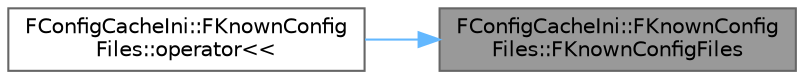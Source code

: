 digraph "FConfigCacheIni::FKnownConfigFiles::FKnownConfigFiles"
{
 // INTERACTIVE_SVG=YES
 // LATEX_PDF_SIZE
  bgcolor="transparent";
  edge [fontname=Helvetica,fontsize=10,labelfontname=Helvetica,labelfontsize=10];
  node [fontname=Helvetica,fontsize=10,shape=box,height=0.2,width=0.4];
  rankdir="RL";
  Node1 [id="Node000001",label="FConfigCacheIni::FKnownConfig\lFiles::FKnownConfigFiles",height=0.2,width=0.4,color="gray40", fillcolor="grey60", style="filled", fontcolor="black",tooltip=" "];
  Node1 -> Node2 [id="edge1_Node000001_Node000002",dir="back",color="steelblue1",style="solid",tooltip=" "];
  Node2 [id="Node000002",label="FConfigCacheIni::FKnownConfig\lFiles::operator\<\<",height=0.2,width=0.4,color="grey40", fillcolor="white", style="filled",URL="$d6/d9d/structFConfigCacheIni_1_1FKnownConfigFiles.html#a7ea2aaa9b45dcc205721d86f46e661ab",tooltip=" "];
}
